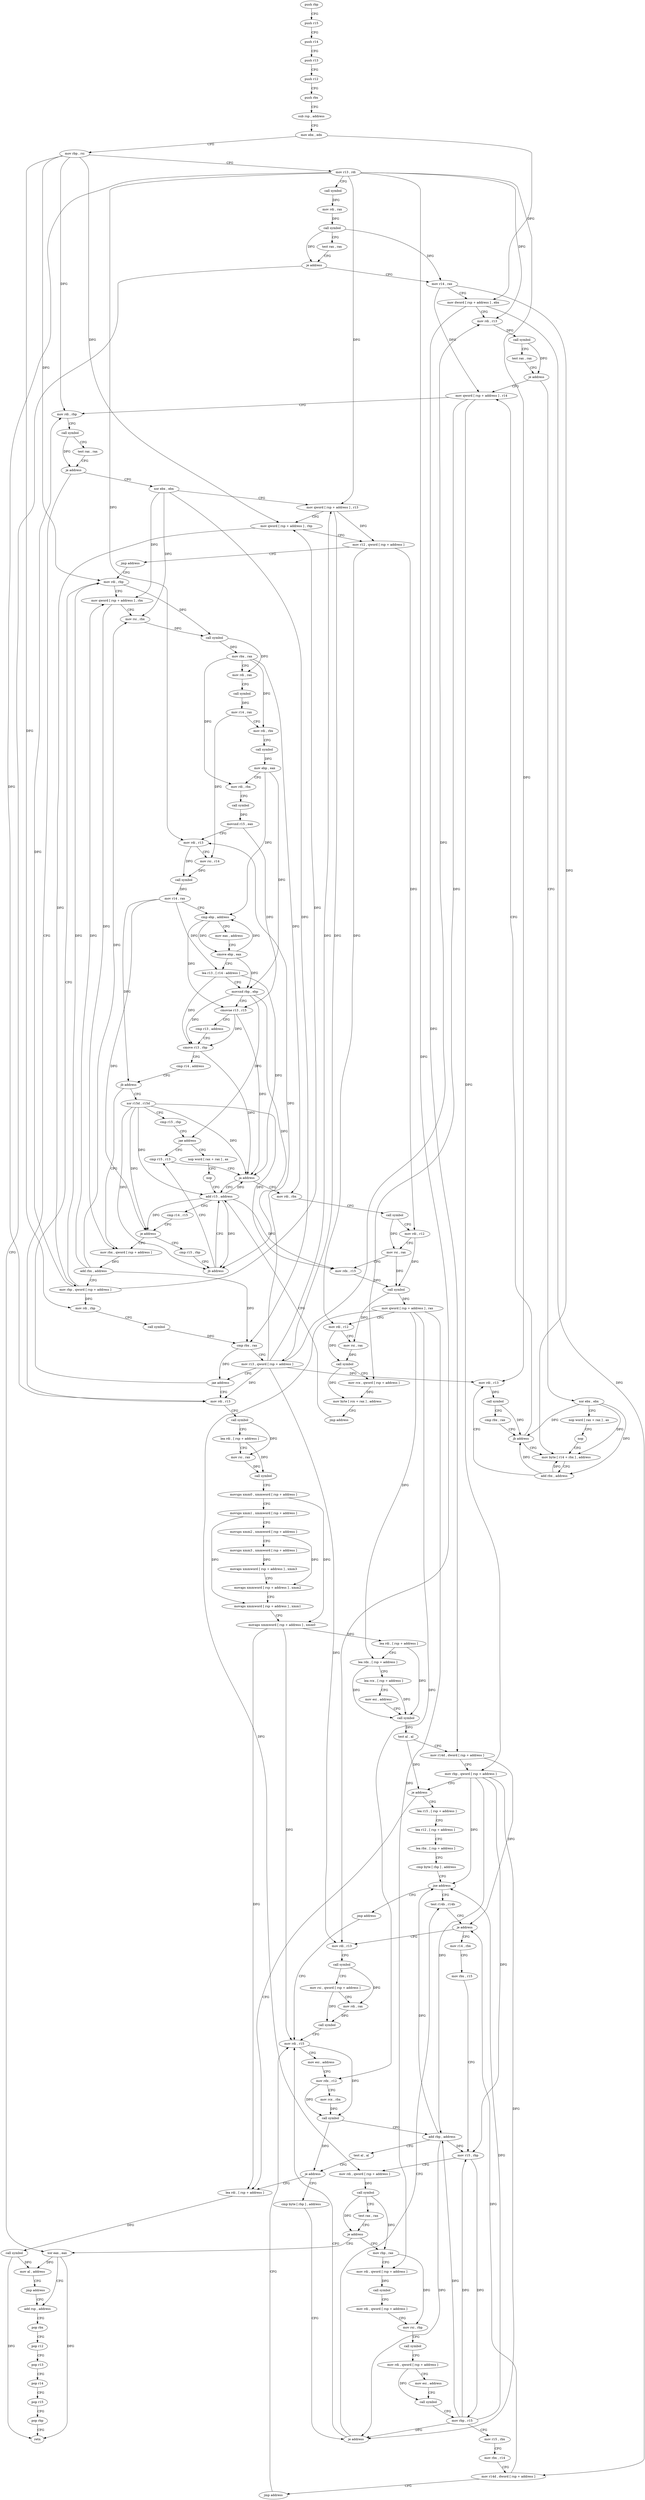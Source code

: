 digraph "func" {
"98304" [label = "push rbp" ]
"98305" [label = "push r15" ]
"98307" [label = "push r14" ]
"98309" [label = "push r13" ]
"98311" [label = "push r12" ]
"98313" [label = "push rbx" ]
"98314" [label = "sub rsp , address" ]
"98321" [label = "mov ebx , edx" ]
"98323" [label = "mov rbp , rsi" ]
"98326" [label = "mov r13 , rdi" ]
"98329" [label = "call symbol" ]
"98334" [label = "mov rdi , rax" ]
"98337" [label = "call symbol" ]
"98342" [label = "test rax , rax" ]
"98345" [label = "je address" ]
"98970" [label = "xor eax , eax" ]
"98351" [label = "mov r14 , rax" ]
"98972" [label = "add rsp , address" ]
"98354" [label = "mov dword [ rsp + address ] , ebx" ]
"98358" [label = "mov rdi , r13" ]
"98361" [label = "call symbol" ]
"98366" [label = "test rax , rax" ]
"98369" [label = "je address" ]
"98406" [label = "mov qword [ rsp + address ] , r14" ]
"98371" [label = "xor ebx , ebx" ]
"98411" [label = "mov rdi , rbp" ]
"98414" [label = "call symbol" ]
"98419" [label = "test rax , rax" ]
"98422" [label = "je address" ]
"98680" [label = "mov rdi , r13" ]
"98428" [label = "xor ebx , ebx" ]
"98373" [label = "nop word [ rax + rax ] , ax" ]
"98383" [label = "nop" ]
"98384" [label = "mov byte [ r14 + rbx ] , address" ]
"98683" [label = "call symbol" ]
"98688" [label = "lea rdi , [ rsp + address ]" ]
"98693" [label = "mov rsi , rax" ]
"98696" [label = "call symbol" ]
"98701" [label = "movups xmm0 , xmmword [ rsp + address ]" ]
"98706" [label = "movups xmm1 , xmmword [ rsp + address ]" ]
"98711" [label = "movups xmm2 , xmmword [ rsp + address ]" ]
"98716" [label = "movups xmm3 , xmmword [ rsp + address ]" ]
"98721" [label = "movaps xmmword [ rsp + address ] , xmm3" ]
"98729" [label = "movaps xmmword [ rsp + address ] , xmm2" ]
"98737" [label = "movaps xmmword [ rsp + address ] , xmm1" ]
"98745" [label = "movaps xmmword [ rsp + address ] , xmm0" ]
"98750" [label = "lea rdi , [ rsp + address ]" ]
"98755" [label = "lea rdx , [ rsp + address ]" ]
"98760" [label = "lea rcx , [ rsp + address ]" ]
"98765" [label = "mov esi , address" ]
"98770" [label = "call symbol" ]
"98775" [label = "test al , al" ]
"98777" [label = "mov r14d , dword [ rsp + address ]" ]
"98782" [label = "mov rbp , qword [ rsp + address ]" ]
"98787" [label = "je address" ]
"98956" [label = "lea rdi , [ rsp + address ]" ]
"98793" [label = "lea r15 , [ rsp + address ]" ]
"98430" [label = "mov qword [ rsp + address ] , r13" ]
"98435" [label = "mov qword [ rsp + address ] , rbp" ]
"98440" [label = "mov r12 , qword [ rsp + address ]" ]
"98445" [label = "jmp address" ]
"98484" [label = "mov rdi , rbp" ]
"98389" [label = "add rbx , address" ]
"98393" [label = "mov rdi , r13" ]
"98396" [label = "call symbol" ]
"98401" [label = "cmp rbx , rax" ]
"98404" [label = "jb address" ]
"98961" [label = "call symbol" ]
"98966" [label = "mov al , address" ]
"98968" [label = "jmp address" ]
"98798" [label = "lea r12 , [ rsp + address ]" ]
"98803" [label = "lea rbx , [ rsp + address ]" ]
"98808" [label = "cmp byte [ rbp ] , address" ]
"98812" [label = "jne address" ]
"98870" [label = "test r14b , r14b" ]
"98814" [label = "jmp address" ]
"98487" [label = "mov qword [ rsp + address ] , rbx" ]
"98492" [label = "mov rsi , rbx" ]
"98495" [label = "call symbol" ]
"98500" [label = "mov rbx , rax" ]
"98503" [label = "mov rdi , rax" ]
"98506" [label = "call symbol" ]
"98511" [label = "mov r14 , rax" ]
"98514" [label = "mov rdi , rbx" ]
"98517" [label = "call symbol" ]
"98522" [label = "mov ebp , eax" ]
"98524" [label = "mov rdi , rbx" ]
"98527" [label = "call symbol" ]
"98532" [label = "movsxd r15 , eax" ]
"98535" [label = "mov rdi , r13" ]
"98538" [label = "mov rsi , r14" ]
"98541" [label = "call symbol" ]
"98546" [label = "mov r14 , rax" ]
"98549" [label = "cmp ebp , address" ]
"98552" [label = "mov eax , address" ]
"98557" [label = "cmove ebp , eax" ]
"98560" [label = "lea r13 , [ r14 - address ]" ]
"98564" [label = "movsxd rbp , ebp" ]
"98567" [label = "cmovne r13 , r15" ]
"98571" [label = "cmp r13 , address" ]
"98575" [label = "cmove r13 , rbp" ]
"98579" [label = "cmp r14 , address" ]
"98583" [label = "jb address" ]
"98448" [label = "mov rbx , qword [ rsp + address ]" ]
"98589" [label = "xor r15d , r15d" ]
"98979" [label = "pop rbx" ]
"98980" [label = "pop r12" ]
"98982" [label = "pop r13" ]
"98984" [label = "pop r14" ]
"98986" [label = "pop r15" ]
"98988" [label = "pop rbp" ]
"98989" [label = "retn" ]
"98873" [label = "je address" ]
"98816" [label = "mov rdi , r13" ]
"98875" [label = "mov r14 , rbx" ]
"98837" [label = "mov rdi , r15" ]
"98453" [label = "add rbx , address" ]
"98457" [label = "mov rbp , qword [ rsp + address ]" ]
"98462" [label = "mov rdi , rbp" ]
"98465" [label = "call symbol" ]
"98470" [label = "cmp rbx , rax" ]
"98473" [label = "mov r13 , qword [ rsp + address ]" ]
"98478" [label = "jae address" ]
"98592" [label = "cmp r15 , rbp" ]
"98595" [label = "jae address" ]
"98626" [label = "cmp r15 , r13" ]
"98597" [label = "nop word [ rax + rax ] , ax" ]
"98819" [label = "call symbol" ]
"98824" [label = "mov rsi , qword [ rsp + address ]" ]
"98829" [label = "mov rdi , rax" ]
"98832" [label = "call symbol" ]
"98878" [label = "mov rbx , r15" ]
"98881" [label = "mov r15 , rbp" ]
"98884" [label = "mov rdi , qword [ rsp + address ]" ]
"98889" [label = "call symbol" ]
"98894" [label = "test rax , rax" ]
"98897" [label = "je address" ]
"98899" [label = "mov rbp , rax" ]
"98840" [label = "mov esi , address" ]
"98845" [label = "mov rdx , r12" ]
"98848" [label = "mov rcx , rbx" ]
"98851" [label = "call symbol" ]
"98856" [label = "add rbp , address" ]
"98860" [label = "test al , al" ]
"98862" [label = "je address" ]
"98864" [label = "cmp byte [ rbp ] , address" ]
"98629" [label = "ja address" ]
"98608" [label = "add r15 , address" ]
"98631" [label = "mov rdi , rbx" ]
"98607" [label = "nop" ]
"98868" [label = "je address" ]
"98902" [label = "mov rdi , qword [ rsp + address ]" ]
"98907" [label = "call symbol" ]
"98912" [label = "mov rdi , qword [ rsp + address ]" ]
"98917" [label = "mov rsi , rbp" ]
"98920" [label = "call symbol" ]
"98925" [label = "mov rdi , qword [ rsp + address ]" ]
"98930" [label = "mov esi , address" ]
"98935" [label = "call symbol" ]
"98940" [label = "mov rbp , r15" ]
"98943" [label = "mov r15 , rbx" ]
"98946" [label = "mov rbx , r14" ]
"98949" [label = "mov r14d , dword [ rsp + address ]" ]
"98954" [label = "jmp address" ]
"98612" [label = "cmp r14 , r15" ]
"98615" [label = "je address" ]
"98621" [label = "cmp r15 , rbp" ]
"98634" [label = "call symbol" ]
"98639" [label = "mov rdi , r12" ]
"98642" [label = "mov rsi , rax" ]
"98645" [label = "mov rdx , r15" ]
"98648" [label = "call symbol" ]
"98653" [label = "mov qword [ rsp + address ] , rax" ]
"98658" [label = "mov rdi , r12" ]
"98661" [label = "mov rsi , rax" ]
"98664" [label = "call symbol" ]
"98669" [label = "mov rcx , qword [ rsp + address ]" ]
"98674" [label = "mov byte [ rcx + rax ] , address" ]
"98678" [label = "jmp address" ]
"98624" [label = "jb address" ]
"98304" -> "98305" [ label = "CFG" ]
"98305" -> "98307" [ label = "CFG" ]
"98307" -> "98309" [ label = "CFG" ]
"98309" -> "98311" [ label = "CFG" ]
"98311" -> "98313" [ label = "CFG" ]
"98313" -> "98314" [ label = "CFG" ]
"98314" -> "98321" [ label = "CFG" ]
"98321" -> "98323" [ label = "CFG" ]
"98321" -> "98354" [ label = "DFG" ]
"98323" -> "98326" [ label = "CFG" ]
"98323" -> "98411" [ label = "DFG" ]
"98323" -> "98435" [ label = "DFG" ]
"98323" -> "98484" [ label = "DFG" ]
"98323" -> "98462" [ label = "DFG" ]
"98326" -> "98329" [ label = "CFG" ]
"98326" -> "98358" [ label = "DFG" ]
"98326" -> "98680" [ label = "DFG" ]
"98326" -> "98430" [ label = "DFG" ]
"98326" -> "98393" [ label = "DFG" ]
"98326" -> "98535" [ label = "DFG" ]
"98326" -> "98816" [ label = "DFG" ]
"98329" -> "98334" [ label = "DFG" ]
"98334" -> "98337" [ label = "DFG" ]
"98337" -> "98342" [ label = "CFG" ]
"98337" -> "98345" [ label = "DFG" ]
"98337" -> "98351" [ label = "DFG" ]
"98342" -> "98345" [ label = "CFG" ]
"98345" -> "98970" [ label = "CFG" ]
"98345" -> "98351" [ label = "CFG" ]
"98970" -> "98972" [ label = "CFG" ]
"98970" -> "98989" [ label = "DFG" ]
"98970" -> "98966" [ label = "DFG" ]
"98351" -> "98354" [ label = "CFG" ]
"98351" -> "98406" [ label = "DFG" ]
"98351" -> "98384" [ label = "DFG" ]
"98972" -> "98979" [ label = "CFG" ]
"98354" -> "98358" [ label = "CFG" ]
"98354" -> "98777" [ label = "DFG" ]
"98354" -> "98949" [ label = "DFG" ]
"98358" -> "98361" [ label = "DFG" ]
"98361" -> "98366" [ label = "CFG" ]
"98361" -> "98369" [ label = "DFG" ]
"98366" -> "98369" [ label = "CFG" ]
"98369" -> "98406" [ label = "CFG" ]
"98369" -> "98371" [ label = "CFG" ]
"98406" -> "98411" [ label = "CFG" ]
"98406" -> "98782" [ label = "DFG" ]
"98406" -> "98669" [ label = "DFG" ]
"98371" -> "98373" [ label = "CFG" ]
"98371" -> "98384" [ label = "DFG" ]
"98371" -> "98389" [ label = "DFG" ]
"98371" -> "98404" [ label = "DFG" ]
"98411" -> "98414" [ label = "CFG" ]
"98414" -> "98419" [ label = "CFG" ]
"98414" -> "98422" [ label = "DFG" ]
"98419" -> "98422" [ label = "CFG" ]
"98422" -> "98680" [ label = "CFG" ]
"98422" -> "98428" [ label = "CFG" ]
"98680" -> "98683" [ label = "CFG" ]
"98428" -> "98430" [ label = "CFG" ]
"98428" -> "98487" [ label = "DFG" ]
"98428" -> "98492" [ label = "DFG" ]
"98428" -> "98470" [ label = "DFG" ]
"98373" -> "98383" [ label = "CFG" ]
"98383" -> "98384" [ label = "CFG" ]
"98384" -> "98389" [ label = "CFG" ]
"98683" -> "98688" [ label = "CFG" ]
"98683" -> "98693" [ label = "DFG" ]
"98688" -> "98693" [ label = "CFG" ]
"98688" -> "98696" [ label = "DFG" ]
"98693" -> "98696" [ label = "DFG" ]
"98696" -> "98701" [ label = "CFG" ]
"98701" -> "98706" [ label = "CFG" ]
"98701" -> "98745" [ label = "DFG" ]
"98706" -> "98711" [ label = "CFG" ]
"98706" -> "98737" [ label = "DFG" ]
"98711" -> "98716" [ label = "CFG" ]
"98711" -> "98729" [ label = "DFG" ]
"98716" -> "98721" [ label = "DFG" ]
"98721" -> "98729" [ label = "CFG" ]
"98729" -> "98737" [ label = "CFG" ]
"98737" -> "98745" [ label = "CFG" ]
"98745" -> "98750" [ label = "DFG" ]
"98745" -> "98956" [ label = "DFG" ]
"98745" -> "98837" [ label = "DFG" ]
"98750" -> "98755" [ label = "CFG" ]
"98750" -> "98770" [ label = "DFG" ]
"98755" -> "98760" [ label = "CFG" ]
"98755" -> "98770" [ label = "DFG" ]
"98760" -> "98765" [ label = "CFG" ]
"98760" -> "98770" [ label = "DFG" ]
"98765" -> "98770" [ label = "CFG" ]
"98770" -> "98775" [ label = "DFG" ]
"98775" -> "98777" [ label = "CFG" ]
"98775" -> "98787" [ label = "DFG" ]
"98777" -> "98782" [ label = "CFG" ]
"98777" -> "98873" [ label = "DFG" ]
"98782" -> "98787" [ label = "CFG" ]
"98782" -> "98812" [ label = "DFG" ]
"98782" -> "98881" [ label = "DFG" ]
"98782" -> "98856" [ label = "DFG" ]
"98782" -> "98868" [ label = "DFG" ]
"98787" -> "98956" [ label = "CFG" ]
"98787" -> "98793" [ label = "CFG" ]
"98956" -> "98961" [ label = "DFG" ]
"98793" -> "98798" [ label = "CFG" ]
"98430" -> "98435" [ label = "CFG" ]
"98430" -> "98440" [ label = "DFG" ]
"98430" -> "98473" [ label = "DFG" ]
"98435" -> "98440" [ label = "CFG" ]
"98435" -> "98457" [ label = "DFG" ]
"98440" -> "98445" [ label = "CFG" ]
"98440" -> "98639" [ label = "DFG" ]
"98440" -> "98658" [ label = "DFG" ]
"98445" -> "98484" [ label = "CFG" ]
"98484" -> "98487" [ label = "CFG" ]
"98484" -> "98495" [ label = "DFG" ]
"98389" -> "98393" [ label = "CFG" ]
"98389" -> "98384" [ label = "DFG" ]
"98389" -> "98404" [ label = "DFG" ]
"98393" -> "98396" [ label = "DFG" ]
"98396" -> "98401" [ label = "CFG" ]
"98396" -> "98404" [ label = "DFG" ]
"98401" -> "98404" [ label = "CFG" ]
"98404" -> "98384" [ label = "CFG" ]
"98404" -> "98406" [ label = "CFG" ]
"98961" -> "98966" [ label = "DFG" ]
"98961" -> "98989" [ label = "DFG" ]
"98966" -> "98968" [ label = "CFG" ]
"98968" -> "98972" [ label = "CFG" ]
"98798" -> "98803" [ label = "CFG" ]
"98803" -> "98808" [ label = "CFG" ]
"98808" -> "98812" [ label = "CFG" ]
"98812" -> "98870" [ label = "CFG" ]
"98812" -> "98814" [ label = "CFG" ]
"98870" -> "98873" [ label = "CFG" ]
"98814" -> "98837" [ label = "CFG" ]
"98487" -> "98492" [ label = "CFG" ]
"98487" -> "98448" [ label = "DFG" ]
"98492" -> "98495" [ label = "DFG" ]
"98495" -> "98500" [ label = "DFG" ]
"98495" -> "98503" [ label = "DFG" ]
"98500" -> "98503" [ label = "CFG" ]
"98500" -> "98514" [ label = "DFG" ]
"98500" -> "98524" [ label = "DFG" ]
"98500" -> "98631" [ label = "DFG" ]
"98503" -> "98506" [ label = "CFG" ]
"98506" -> "98511" [ label = "DFG" ]
"98511" -> "98514" [ label = "CFG" ]
"98511" -> "98538" [ label = "DFG" ]
"98514" -> "98517" [ label = "CFG" ]
"98517" -> "98522" [ label = "DFG" ]
"98522" -> "98524" [ label = "CFG" ]
"98522" -> "98549" [ label = "DFG" ]
"98522" -> "98564" [ label = "DFG" ]
"98524" -> "98527" [ label = "CFG" ]
"98527" -> "98532" [ label = "DFG" ]
"98532" -> "98535" [ label = "CFG" ]
"98532" -> "98567" [ label = "DFG" ]
"98535" -> "98538" [ label = "CFG" ]
"98535" -> "98541" [ label = "DFG" ]
"98538" -> "98541" [ label = "DFG" ]
"98541" -> "98546" [ label = "DFG" ]
"98546" -> "98549" [ label = "CFG" ]
"98546" -> "98560" [ label = "DFG" ]
"98546" -> "98583" [ label = "DFG" ]
"98546" -> "98615" [ label = "DFG" ]
"98549" -> "98552" [ label = "CFG" ]
"98549" -> "98557" [ label = "DFG" ]
"98549" -> "98567" [ label = "DFG" ]
"98552" -> "98557" [ label = "CFG" ]
"98557" -> "98560" [ label = "CFG" ]
"98557" -> "98549" [ label = "DFG" ]
"98557" -> "98564" [ label = "DFG" ]
"98560" -> "98564" [ label = "CFG" ]
"98560" -> "98575" [ label = "DFG" ]
"98560" -> "98629" [ label = "DFG" ]
"98564" -> "98567" [ label = "CFG" ]
"98564" -> "98575" [ label = "DFG" ]
"98564" -> "98595" [ label = "DFG" ]
"98564" -> "98624" [ label = "DFG" ]
"98567" -> "98571" [ label = "CFG" ]
"98567" -> "98575" [ label = "DFG" ]
"98567" -> "98629" [ label = "DFG" ]
"98571" -> "98575" [ label = "CFG" ]
"98575" -> "98579" [ label = "CFG" ]
"98575" -> "98629" [ label = "DFG" ]
"98579" -> "98583" [ label = "CFG" ]
"98583" -> "98448" [ label = "CFG" ]
"98583" -> "98589" [ label = "CFG" ]
"98448" -> "98453" [ label = "DFG" ]
"98589" -> "98592" [ label = "CFG" ]
"98589" -> "98629" [ label = "DFG" ]
"98589" -> "98608" [ label = "DFG" ]
"98589" -> "98615" [ label = "DFG" ]
"98589" -> "98645" [ label = "DFG" ]
"98589" -> "98624" [ label = "DFG" ]
"98979" -> "98980" [ label = "CFG" ]
"98980" -> "98982" [ label = "CFG" ]
"98982" -> "98984" [ label = "CFG" ]
"98984" -> "98986" [ label = "CFG" ]
"98986" -> "98988" [ label = "CFG" ]
"98988" -> "98989" [ label = "CFG" ]
"98873" -> "98816" [ label = "CFG" ]
"98873" -> "98875" [ label = "CFG" ]
"98816" -> "98819" [ label = "CFG" ]
"98875" -> "98878" [ label = "CFG" ]
"98837" -> "98840" [ label = "CFG" ]
"98837" -> "98851" [ label = "DFG" ]
"98453" -> "98457" [ label = "CFG" ]
"98453" -> "98487" [ label = "DFG" ]
"98453" -> "98492" [ label = "DFG" ]
"98453" -> "98470" [ label = "DFG" ]
"98457" -> "98462" [ label = "DFG" ]
"98457" -> "98411" [ label = "DFG" ]
"98457" -> "98435" [ label = "DFG" ]
"98457" -> "98484" [ label = "DFG" ]
"98462" -> "98465" [ label = "CFG" ]
"98465" -> "98470" [ label = "DFG" ]
"98470" -> "98473" [ label = "CFG" ]
"98470" -> "98478" [ label = "DFG" ]
"98473" -> "98478" [ label = "CFG" ]
"98473" -> "98358" [ label = "DFG" ]
"98473" -> "98680" [ label = "DFG" ]
"98473" -> "98430" [ label = "DFG" ]
"98473" -> "98393" [ label = "DFG" ]
"98473" -> "98535" [ label = "DFG" ]
"98473" -> "98816" [ label = "DFG" ]
"98478" -> "98680" [ label = "CFG" ]
"98478" -> "98484" [ label = "CFG" ]
"98592" -> "98595" [ label = "CFG" ]
"98595" -> "98626" [ label = "CFG" ]
"98595" -> "98597" [ label = "CFG" ]
"98626" -> "98629" [ label = "CFG" ]
"98597" -> "98607" [ label = "CFG" ]
"98819" -> "98824" [ label = "CFG" ]
"98819" -> "98829" [ label = "DFG" ]
"98824" -> "98829" [ label = "CFG" ]
"98824" -> "98832" [ label = "DFG" ]
"98829" -> "98832" [ label = "DFG" ]
"98832" -> "98837" [ label = "CFG" ]
"98878" -> "98881" [ label = "CFG" ]
"98881" -> "98884" [ label = "CFG" ]
"98881" -> "98940" [ label = "DFG" ]
"98884" -> "98889" [ label = "DFG" ]
"98889" -> "98894" [ label = "CFG" ]
"98889" -> "98897" [ label = "DFG" ]
"98889" -> "98899" [ label = "DFG" ]
"98894" -> "98897" [ label = "CFG" ]
"98897" -> "98970" [ label = "CFG" ]
"98897" -> "98899" [ label = "CFG" ]
"98899" -> "98902" [ label = "CFG" ]
"98899" -> "98917" [ label = "DFG" ]
"98840" -> "98845" [ label = "CFG" ]
"98845" -> "98848" [ label = "CFG" ]
"98845" -> "98851" [ label = "DFG" ]
"98848" -> "98851" [ label = "DFG" ]
"98851" -> "98856" [ label = "CFG" ]
"98851" -> "98862" [ label = "DFG" ]
"98856" -> "98860" [ label = "CFG" ]
"98856" -> "98812" [ label = "DFG" ]
"98856" -> "98881" [ label = "DFG" ]
"98856" -> "98868" [ label = "DFG" ]
"98860" -> "98862" [ label = "CFG" ]
"98862" -> "98956" [ label = "CFG" ]
"98862" -> "98864" [ label = "CFG" ]
"98864" -> "98868" [ label = "CFG" ]
"98629" -> "98608" [ label = "CFG" ]
"98629" -> "98631" [ label = "CFG" ]
"98608" -> "98612" [ label = "CFG" ]
"98608" -> "98629" [ label = "DFG" ]
"98608" -> "98615" [ label = "DFG" ]
"98608" -> "98645" [ label = "DFG" ]
"98608" -> "98624" [ label = "DFG" ]
"98631" -> "98634" [ label = "CFG" ]
"98607" -> "98608" [ label = "CFG" ]
"98868" -> "98837" [ label = "CFG" ]
"98868" -> "98870" [ label = "CFG" ]
"98902" -> "98907" [ label = "DFG" ]
"98907" -> "98912" [ label = "CFG" ]
"98912" -> "98917" [ label = "CFG" ]
"98917" -> "98920" [ label = "CFG" ]
"98920" -> "98925" [ label = "CFG" ]
"98925" -> "98930" [ label = "CFG" ]
"98925" -> "98935" [ label = "DFG" ]
"98930" -> "98935" [ label = "CFG" ]
"98935" -> "98940" [ label = "CFG" ]
"98940" -> "98943" [ label = "CFG" ]
"98940" -> "98812" [ label = "DFG" ]
"98940" -> "98881" [ label = "DFG" ]
"98940" -> "98856" [ label = "DFG" ]
"98940" -> "98868" [ label = "DFG" ]
"98943" -> "98946" [ label = "CFG" ]
"98946" -> "98949" [ label = "CFG" ]
"98949" -> "98954" [ label = "CFG" ]
"98949" -> "98873" [ label = "DFG" ]
"98954" -> "98837" [ label = "CFG" ]
"98612" -> "98615" [ label = "CFG" ]
"98615" -> "98448" [ label = "CFG" ]
"98615" -> "98621" [ label = "CFG" ]
"98621" -> "98624" [ label = "CFG" ]
"98634" -> "98639" [ label = "CFG" ]
"98634" -> "98642" [ label = "DFG" ]
"98639" -> "98642" [ label = "CFG" ]
"98639" -> "98648" [ label = "DFG" ]
"98642" -> "98645" [ label = "CFG" ]
"98642" -> "98648" [ label = "DFG" ]
"98645" -> "98648" [ label = "DFG" ]
"98648" -> "98653" [ label = "DFG" ]
"98648" -> "98661" [ label = "DFG" ]
"98653" -> "98658" [ label = "CFG" ]
"98653" -> "98755" [ label = "DFG" ]
"98653" -> "98884" [ label = "DFG" ]
"98653" -> "98845" [ label = "DFG" ]
"98653" -> "98902" [ label = "DFG" ]
"98658" -> "98661" [ label = "CFG" ]
"98658" -> "98664" [ label = "DFG" ]
"98661" -> "98664" [ label = "DFG" ]
"98664" -> "98669" [ label = "CFG" ]
"98664" -> "98674" [ label = "DFG" ]
"98669" -> "98674" [ label = "DFG" ]
"98674" -> "98678" [ label = "CFG" ]
"98678" -> "98608" [ label = "CFG" ]
"98624" -> "98608" [ label = "CFG" ]
"98624" -> "98626" [ label = "CFG" ]
}

